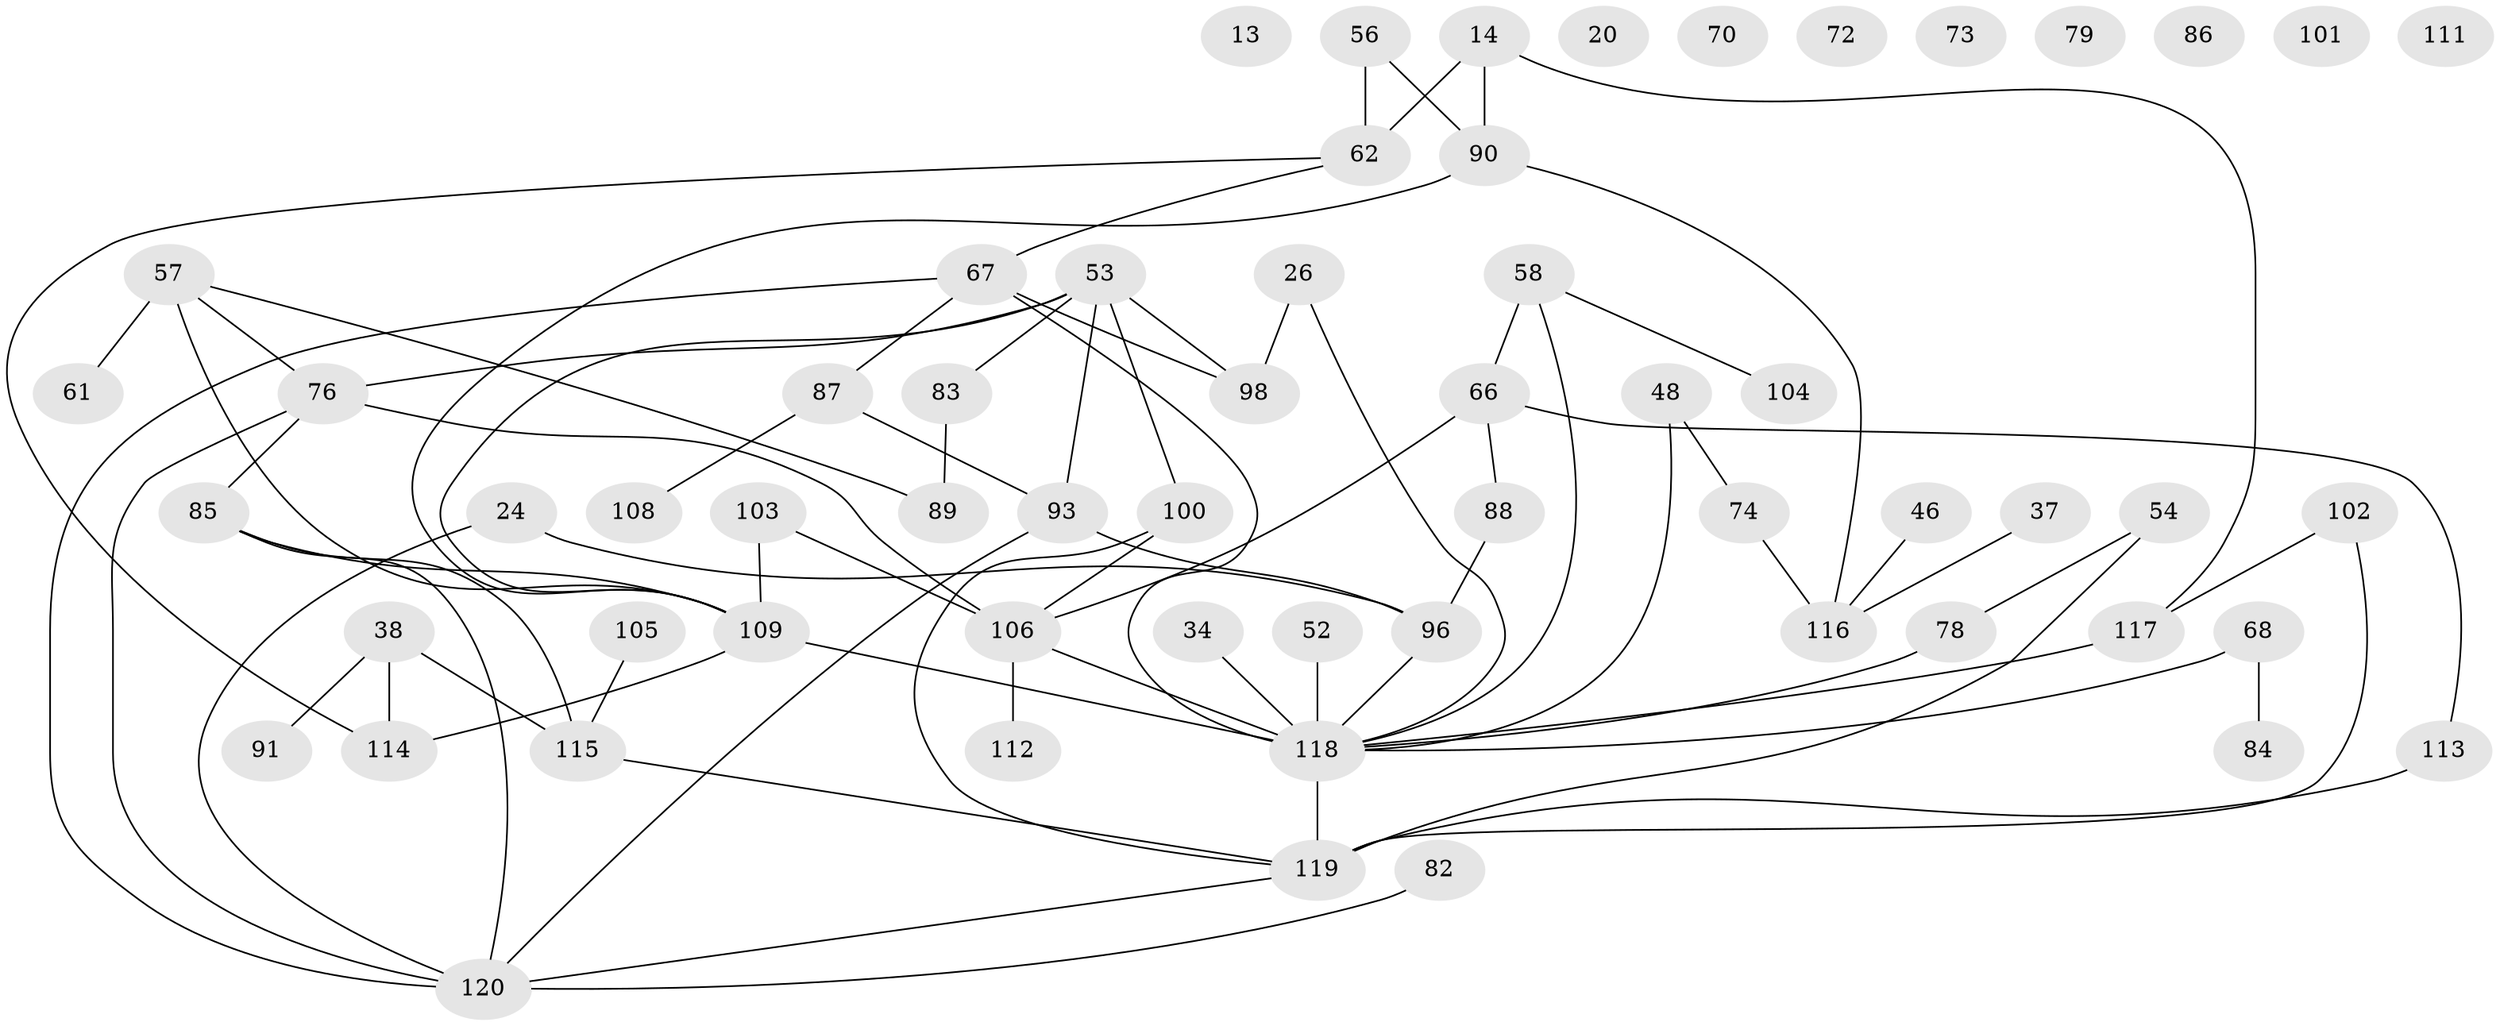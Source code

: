 // original degree distribution, {6: 0.025, 3: 0.225, 1: 0.18333333333333332, 2: 0.225, 4: 0.15833333333333333, 5: 0.09166666666666666, 0: 0.075, 7: 0.016666666666666666}
// Generated by graph-tools (version 1.1) at 2025/39/03/09/25 04:39:15]
// undirected, 60 vertices, 78 edges
graph export_dot {
graph [start="1"]
  node [color=gray90,style=filled];
  13;
  14;
  20;
  24;
  26;
  34;
  37;
  38 [super="+29"];
  46;
  48;
  52;
  53;
  54;
  56;
  57 [super="+9"];
  58;
  61;
  62 [super="+40"];
  66 [super="+41"];
  67 [super="+7"];
  68 [super="+39"];
  70;
  72;
  73;
  74;
  76 [super="+17"];
  78;
  79;
  82;
  83;
  84;
  85 [super="+19+75"];
  86;
  87 [super="+55+6+15+35"];
  88 [super="+30"];
  89;
  90;
  91;
  93 [super="+18"];
  96;
  98 [super="+5+49"];
  100;
  101;
  102 [super="+47+71+65"];
  103;
  104;
  105;
  106 [super="+95+92+97"];
  108;
  109 [super="+59+81"];
  111;
  112;
  113 [super="+64"];
  114;
  115 [super="+23"];
  116 [super="+27"];
  117 [super="+32"];
  118 [super="+51+33+94+110"];
  119 [super="+99"];
  120 [super="+16+69+107+11"];
  14 -- 62 [weight=2];
  14 -- 90;
  14 -- 117 [weight=2];
  24 -- 96;
  24 -- 120;
  26 -- 98;
  26 -- 118;
  34 -- 118;
  37 -- 116;
  38 -- 114;
  38 -- 115 [weight=2];
  38 -- 91;
  46 -- 116;
  48 -- 74;
  48 -- 118;
  52 -- 118;
  53 -- 76 [weight=2];
  53 -- 83;
  53 -- 98;
  53 -- 100;
  53 -- 93;
  53 -- 109;
  54 -- 78;
  54 -- 119;
  56 -- 62;
  56 -- 90;
  57 -- 61;
  57 -- 89;
  57 -- 76;
  57 -- 109 [weight=2];
  58 -- 66 [weight=2];
  58 -- 104;
  58 -- 118;
  62 -- 114;
  62 -- 67;
  66 -- 113;
  66 -- 88;
  66 -- 106;
  67 -- 120 [weight=2];
  67 -- 118 [weight=2];
  67 -- 87;
  67 -- 98 [weight=2];
  68 -- 118;
  68 -- 84;
  74 -- 116;
  76 -- 120 [weight=2];
  76 -- 85 [weight=2];
  76 -- 106;
  78 -- 118;
  82 -- 120;
  83 -- 89;
  85 -- 115;
  85 -- 109;
  85 -- 120 [weight=2];
  87 -- 93;
  87 -- 108;
  88 -- 96;
  90 -- 116;
  90 -- 109;
  93 -- 96;
  93 -- 120 [weight=2];
  96 -- 118 [weight=2];
  100 -- 106;
  100 -- 119;
  102 -- 117;
  102 -- 119;
  103 -- 109;
  103 -- 106 [weight=2];
  105 -- 115;
  106 -- 112;
  106 -- 118 [weight=2];
  109 -- 114;
  109 -- 118 [weight=2];
  113 -- 119;
  115 -- 119;
  117 -- 118 [weight=2];
  118 -- 119 [weight=4];
  119 -- 120 [weight=2];
}
